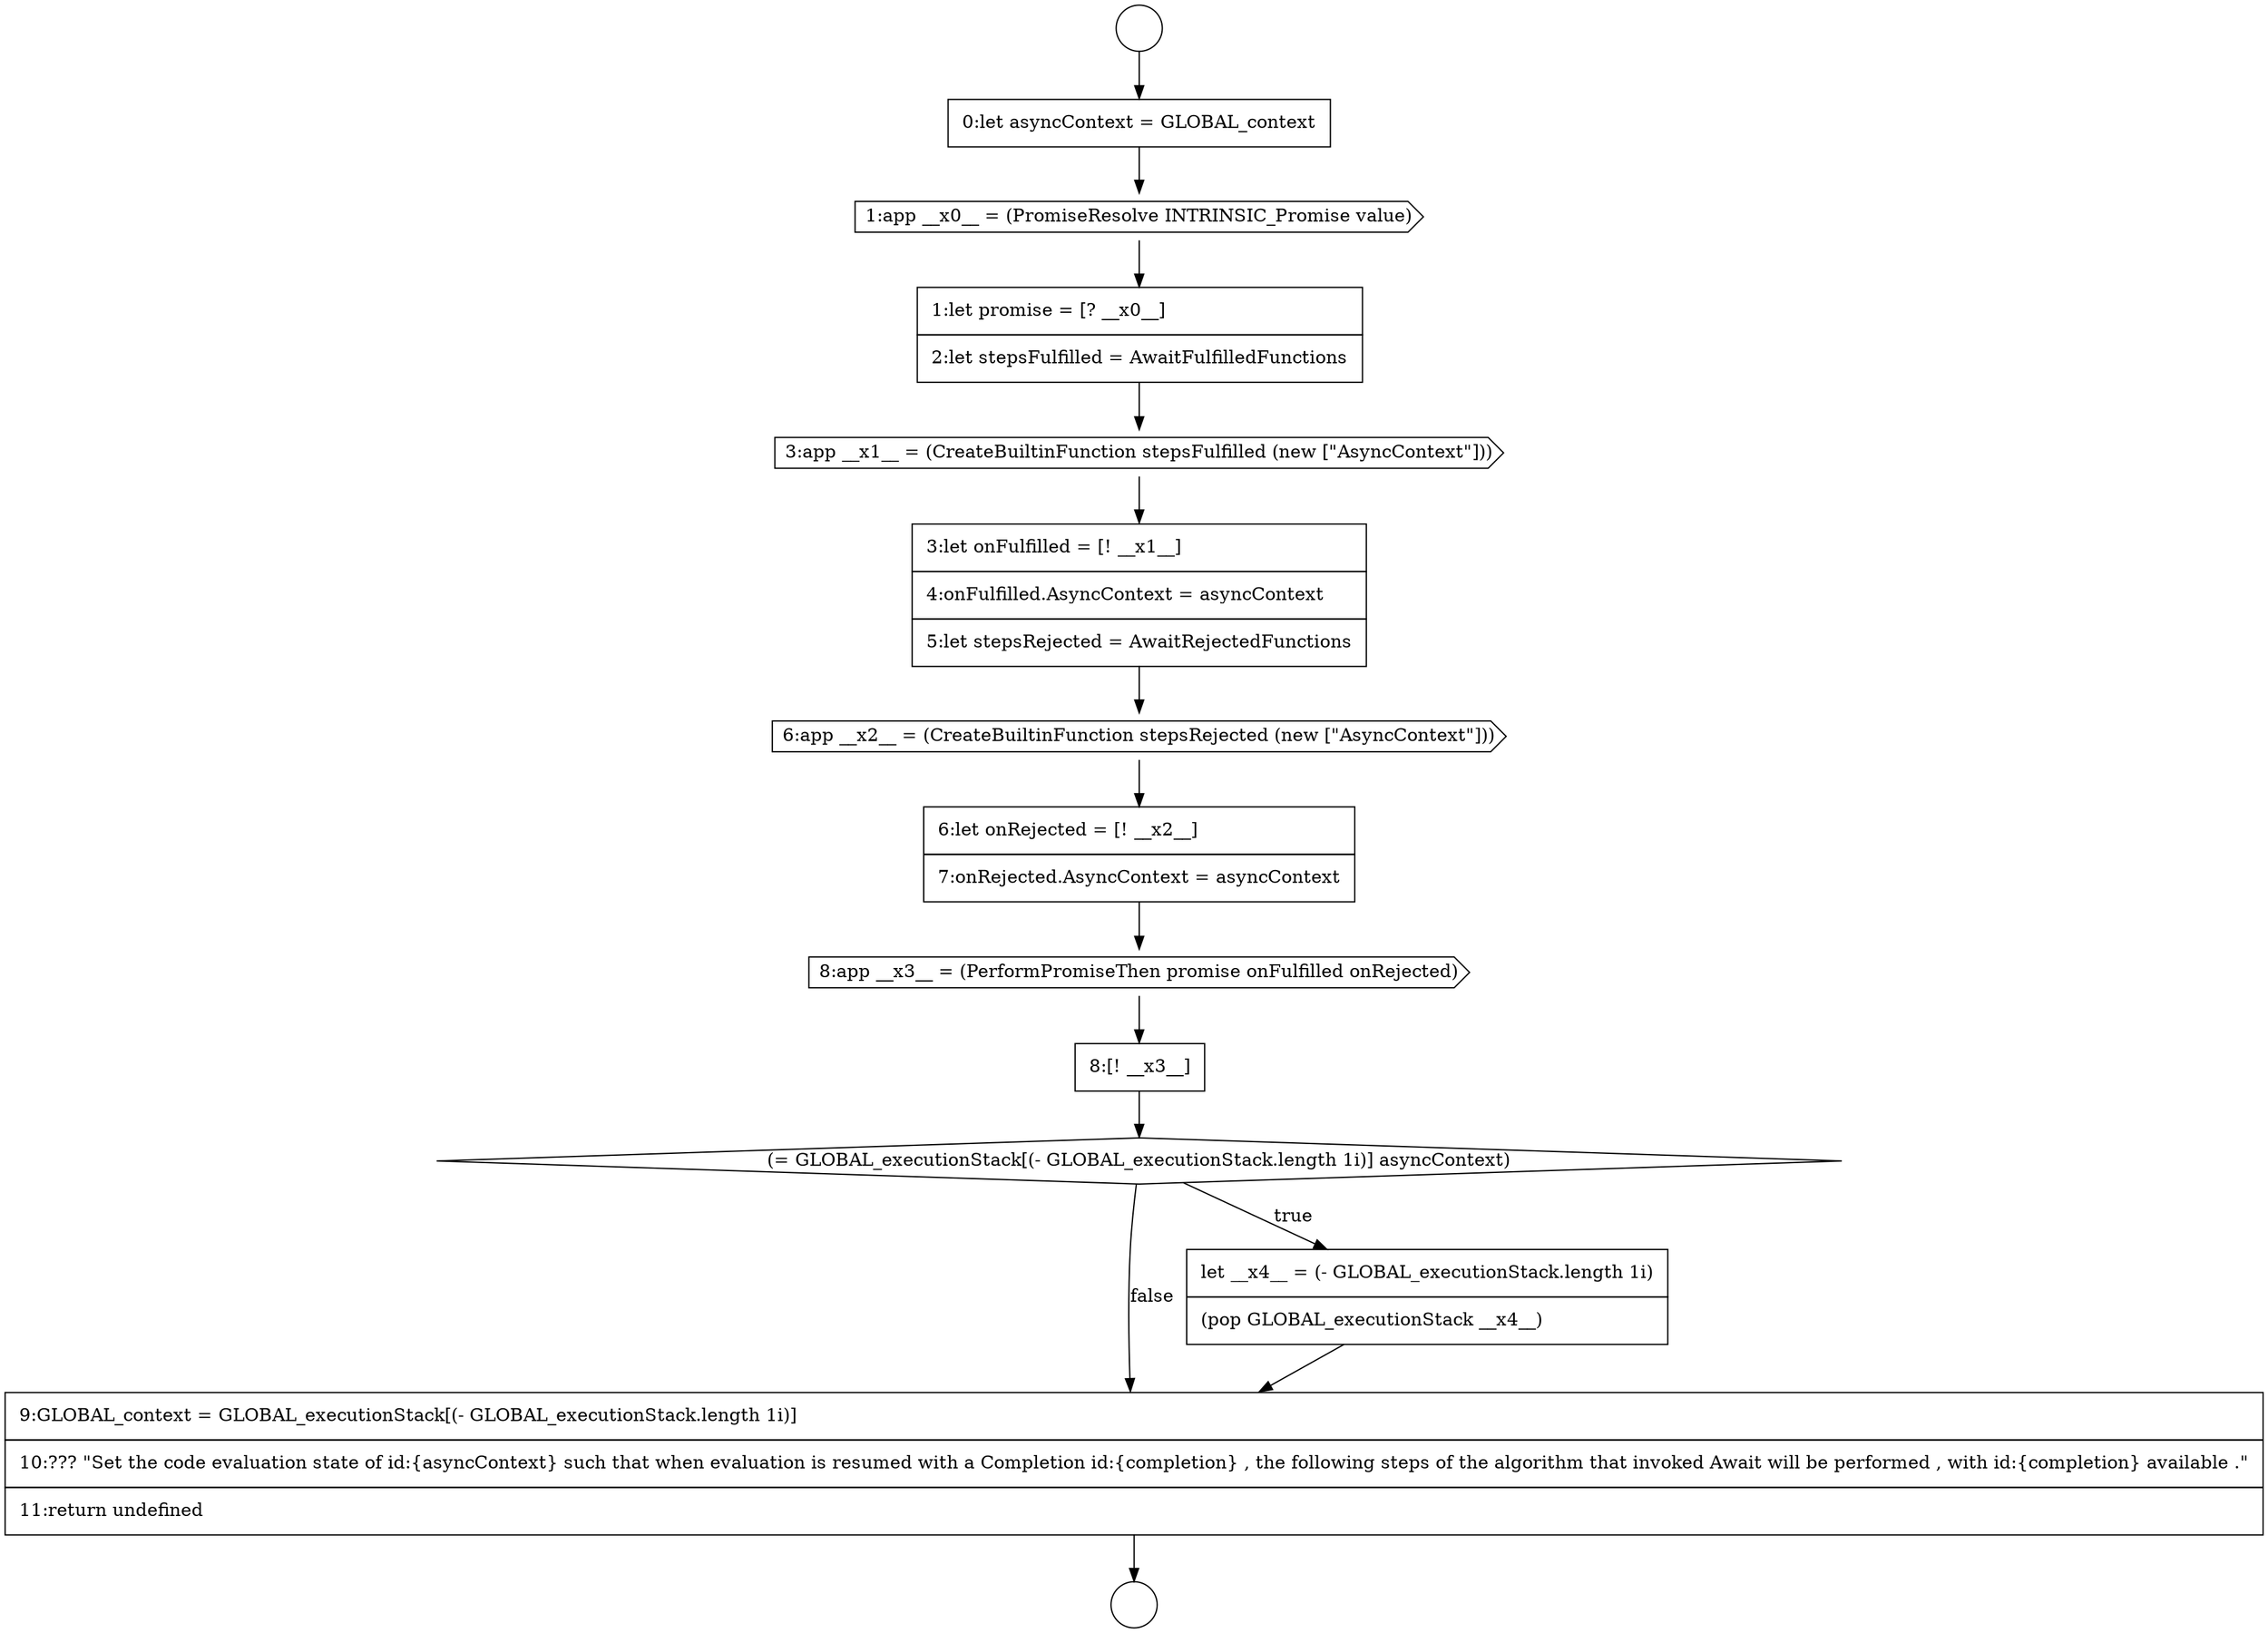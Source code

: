 digraph {
  node234 [shape=diamond, label=<<font color="black">(= GLOBAL_executionStack[(- GLOBAL_executionStack.length 1i)] asyncContext)</font>> color="black" fillcolor="white" style=filled]
  node228 [shape=cds, label=<<font color="black">3:app __x1__ = (CreateBuiltinFunction stepsFulfilled (new [&quot;AsyncContext&quot;]))</font>> color="black" fillcolor="white" style=filled]
  node233 [shape=none, margin=0, label=<<font color="black">
    <table border="0" cellborder="1" cellspacing="0" cellpadding="10">
      <tr><td align="left">8:[! __x3__]</td></tr>
    </table>
  </font>> color="black" fillcolor="white" style=filled]
  node225 [shape=none, margin=0, label=<<font color="black">
    <table border="0" cellborder="1" cellspacing="0" cellpadding="10">
      <tr><td align="left">0:let asyncContext = GLOBAL_context</td></tr>
    </table>
  </font>> color="black" fillcolor="white" style=filled]
  node236 [shape=none, margin=0, label=<<font color="black">
    <table border="0" cellborder="1" cellspacing="0" cellpadding="10">
      <tr><td align="left">9:GLOBAL_context = GLOBAL_executionStack[(- GLOBAL_executionStack.length 1i)]</td></tr>
      <tr><td align="left">10:??? &quot;Set the code evaluation state of id:{asyncContext} such that when evaluation is resumed with a Completion id:{completion} , the following steps of the algorithm that invoked Await will be performed , with id:{completion} available .&quot;</td></tr>
      <tr><td align="left">11:return undefined</td></tr>
    </table>
  </font>> color="black" fillcolor="white" style=filled]
  node230 [shape=cds, label=<<font color="black">6:app __x2__ = (CreateBuiltinFunction stepsRejected (new [&quot;AsyncContext&quot;]))</font>> color="black" fillcolor="white" style=filled]
  node231 [shape=none, margin=0, label=<<font color="black">
    <table border="0" cellborder="1" cellspacing="0" cellpadding="10">
      <tr><td align="left">6:let onRejected = [! __x2__]</td></tr>
      <tr><td align="left">7:onRejected.AsyncContext = asyncContext</td></tr>
    </table>
  </font>> color="black" fillcolor="white" style=filled]
  node235 [shape=none, margin=0, label=<<font color="black">
    <table border="0" cellborder="1" cellspacing="0" cellpadding="10">
      <tr><td align="left">let __x4__ = (- GLOBAL_executionStack.length 1i)</td></tr>
      <tr><td align="left">(pop GLOBAL_executionStack __x4__)</td></tr>
    </table>
  </font>> color="black" fillcolor="white" style=filled]
  node229 [shape=none, margin=0, label=<<font color="black">
    <table border="0" cellborder="1" cellspacing="0" cellpadding="10">
      <tr><td align="left">3:let onFulfilled = [! __x1__]</td></tr>
      <tr><td align="left">4:onFulfilled.AsyncContext = asyncContext</td></tr>
      <tr><td align="left">5:let stepsRejected = AwaitRejectedFunctions</td></tr>
    </table>
  </font>> color="black" fillcolor="white" style=filled]
  node224 [shape=circle label=" " color="black" fillcolor="white" style=filled]
  node223 [shape=circle label=" " color="black" fillcolor="white" style=filled]
  node226 [shape=cds, label=<<font color="black">1:app __x0__ = (PromiseResolve INTRINSIC_Promise value)</font>> color="black" fillcolor="white" style=filled]
  node227 [shape=none, margin=0, label=<<font color="black">
    <table border="0" cellborder="1" cellspacing="0" cellpadding="10">
      <tr><td align="left">1:let promise = [? __x0__]</td></tr>
      <tr><td align="left">2:let stepsFulfilled = AwaitFulfilledFunctions</td></tr>
    </table>
  </font>> color="black" fillcolor="white" style=filled]
  node232 [shape=cds, label=<<font color="black">8:app __x3__ = (PerformPromiseThen promise onFulfilled onRejected)</font>> color="black" fillcolor="white" style=filled]
  node233 -> node234 [ color="black"]
  node229 -> node230 [ color="black"]
  node227 -> node228 [ color="black"]
  node225 -> node226 [ color="black"]
  node235 -> node236 [ color="black"]
  node228 -> node229 [ color="black"]
  node232 -> node233 [ color="black"]
  node226 -> node227 [ color="black"]
  node230 -> node231 [ color="black"]
  node223 -> node225 [ color="black"]
  node234 -> node235 [label=<<font color="black">true</font>> color="black"]
  node234 -> node236 [label=<<font color="black">false</font>> color="black"]
  node236 -> node224 [ color="black"]
  node231 -> node232 [ color="black"]
}
